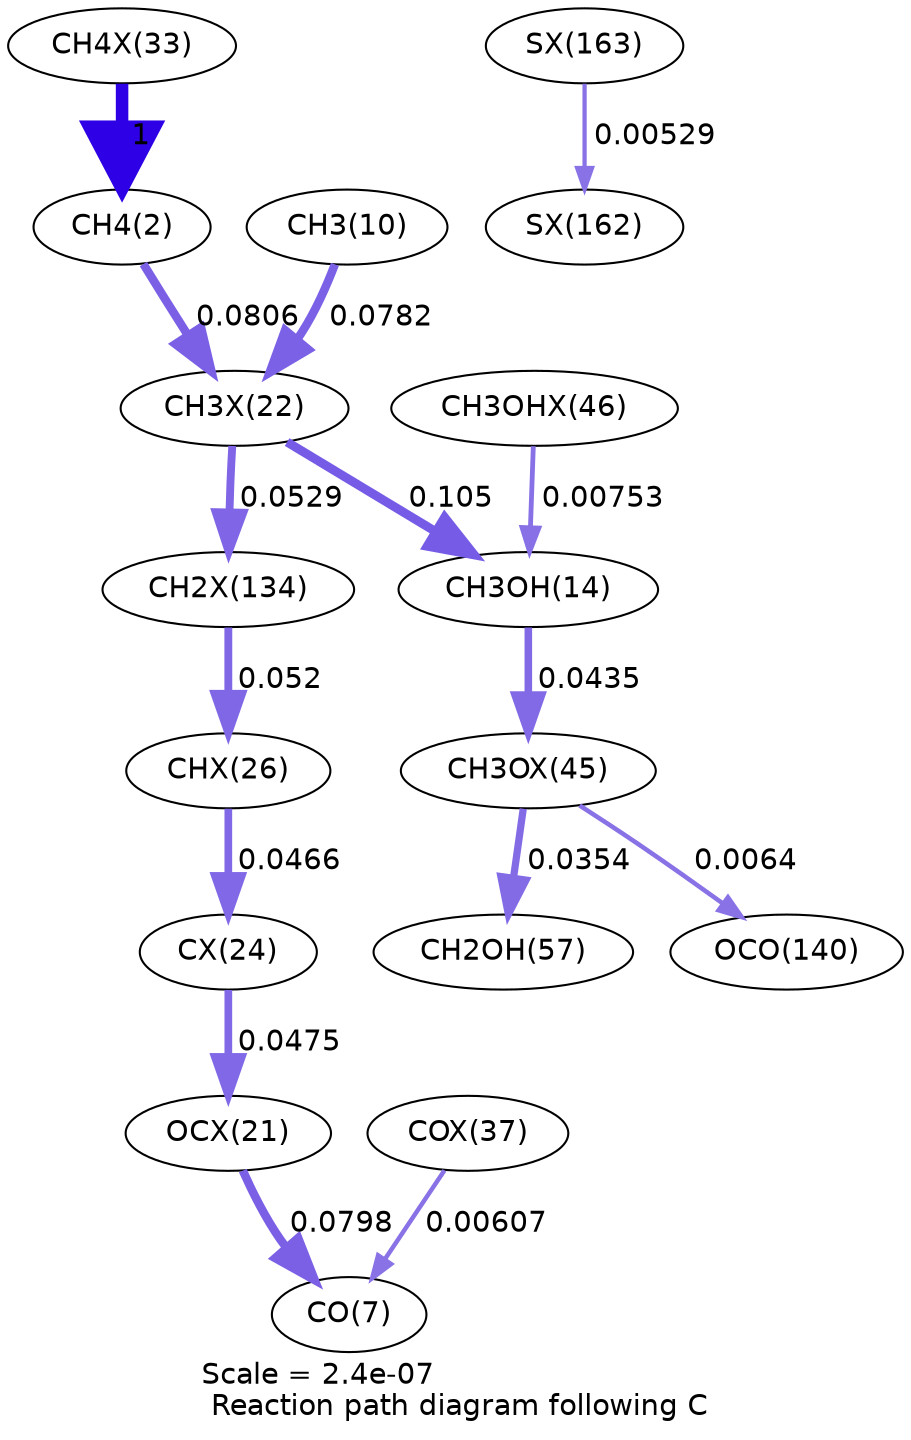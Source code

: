 digraph reaction_paths {
center=1;
s53 -> s4[fontname="Helvetica", penwidth=6, arrowsize=3, color="0.7, 1.5, 0.9"
, label=" 1"];
s4 -> s47[fontname="Helvetica", penwidth=4.1, arrowsize=2.05, color="0.7, 0.581, 0.9"
, label=" 0.0806"];
s12 -> s47[fontname="Helvetica", penwidth=4.08, arrowsize=2.04, color="0.7, 0.578, 0.9"
, label=" 0.0782"];
s47 -> s16[fontname="Helvetica", penwidth=4.3, arrowsize=2.15, color="0.7, 0.605, 0.9"
, label=" 0.105"];
s47 -> s68[fontname="Helvetica", penwidth=3.78, arrowsize=1.89, color="0.7, 0.553, 0.9"
, label=" 0.0529"];
s64 -> s16[fontname="Helvetica", penwidth=2.31, arrowsize=1.15, color="0.7, 0.508, 0.9"
, label=" 0.00753"];
s16 -> s63[fontname="Helvetica", penwidth=3.63, arrowsize=1.82, color="0.7, 0.544, 0.9"
, label=" 0.0435"];
s68 -> s51[fontname="Helvetica", penwidth=3.77, arrowsize=1.88, color="0.7, 0.552, 0.9"
, label=" 0.052"];
s51 -> s49[fontname="Helvetica", penwidth=3.69, arrowsize=1.84, color="0.7, 0.547, 0.9"
, label=" 0.0466"];
s63 -> s31[fontname="Helvetica", penwidth=2.19, arrowsize=1.09, color="0.7, 0.506, 0.9"
, label=" 0.0064"];
s63 -> s25[fontname="Helvetica", penwidth=3.48, arrowsize=1.74, color="0.7, 0.535, 0.9"
, label=" 0.0354"];
s46 -> s9[fontname="Helvetica", penwidth=4.09, arrowsize=2.05, color="0.7, 0.58, 0.9"
, label=" 0.0798"];
s57 -> s9[fontname="Helvetica", penwidth=2.15, arrowsize=1.07, color="0.7, 0.506, 0.9"
, label=" 0.00607"];
s49 -> s46[fontname="Helvetica", penwidth=3.7, arrowsize=1.85, color="0.7, 0.547, 0.9"
, label=" 0.0475"];
s77 -> s76[fontname="Helvetica", penwidth=2.04, arrowsize=1.02, color="0.7, 0.505, 0.9"
, label=" 0.00529"];
s4 [ fontname="Helvetica", label="CH4(2)"];
s9 [ fontname="Helvetica", label="CO(7)"];
s12 [ fontname="Helvetica", label="CH3(10)"];
s16 [ fontname="Helvetica", label="CH3OH(14)"];
s25 [ fontname="Helvetica", label="CH2OH(57)"];
s31 [ fontname="Helvetica", label="OCO(140)"];
s46 [ fontname="Helvetica", label="OCX(21)"];
s47 [ fontname="Helvetica", label="CH3X(22)"];
s49 [ fontname="Helvetica", label="CX(24)"];
s51 [ fontname="Helvetica", label="CHX(26)"];
s53 [ fontname="Helvetica", label="CH4X(33)"];
s57 [ fontname="Helvetica", label="COX(37)"];
s63 [ fontname="Helvetica", label="CH3OX(45)"];
s64 [ fontname="Helvetica", label="CH3OHX(46)"];
s68 [ fontname="Helvetica", label="CH2X(134)"];
s76 [ fontname="Helvetica", label="SX(162)"];
s77 [ fontname="Helvetica", label="SX(163)"];
 label = "Scale = 2.4e-07\l Reaction path diagram following C";
 fontname = "Helvetica";
}
